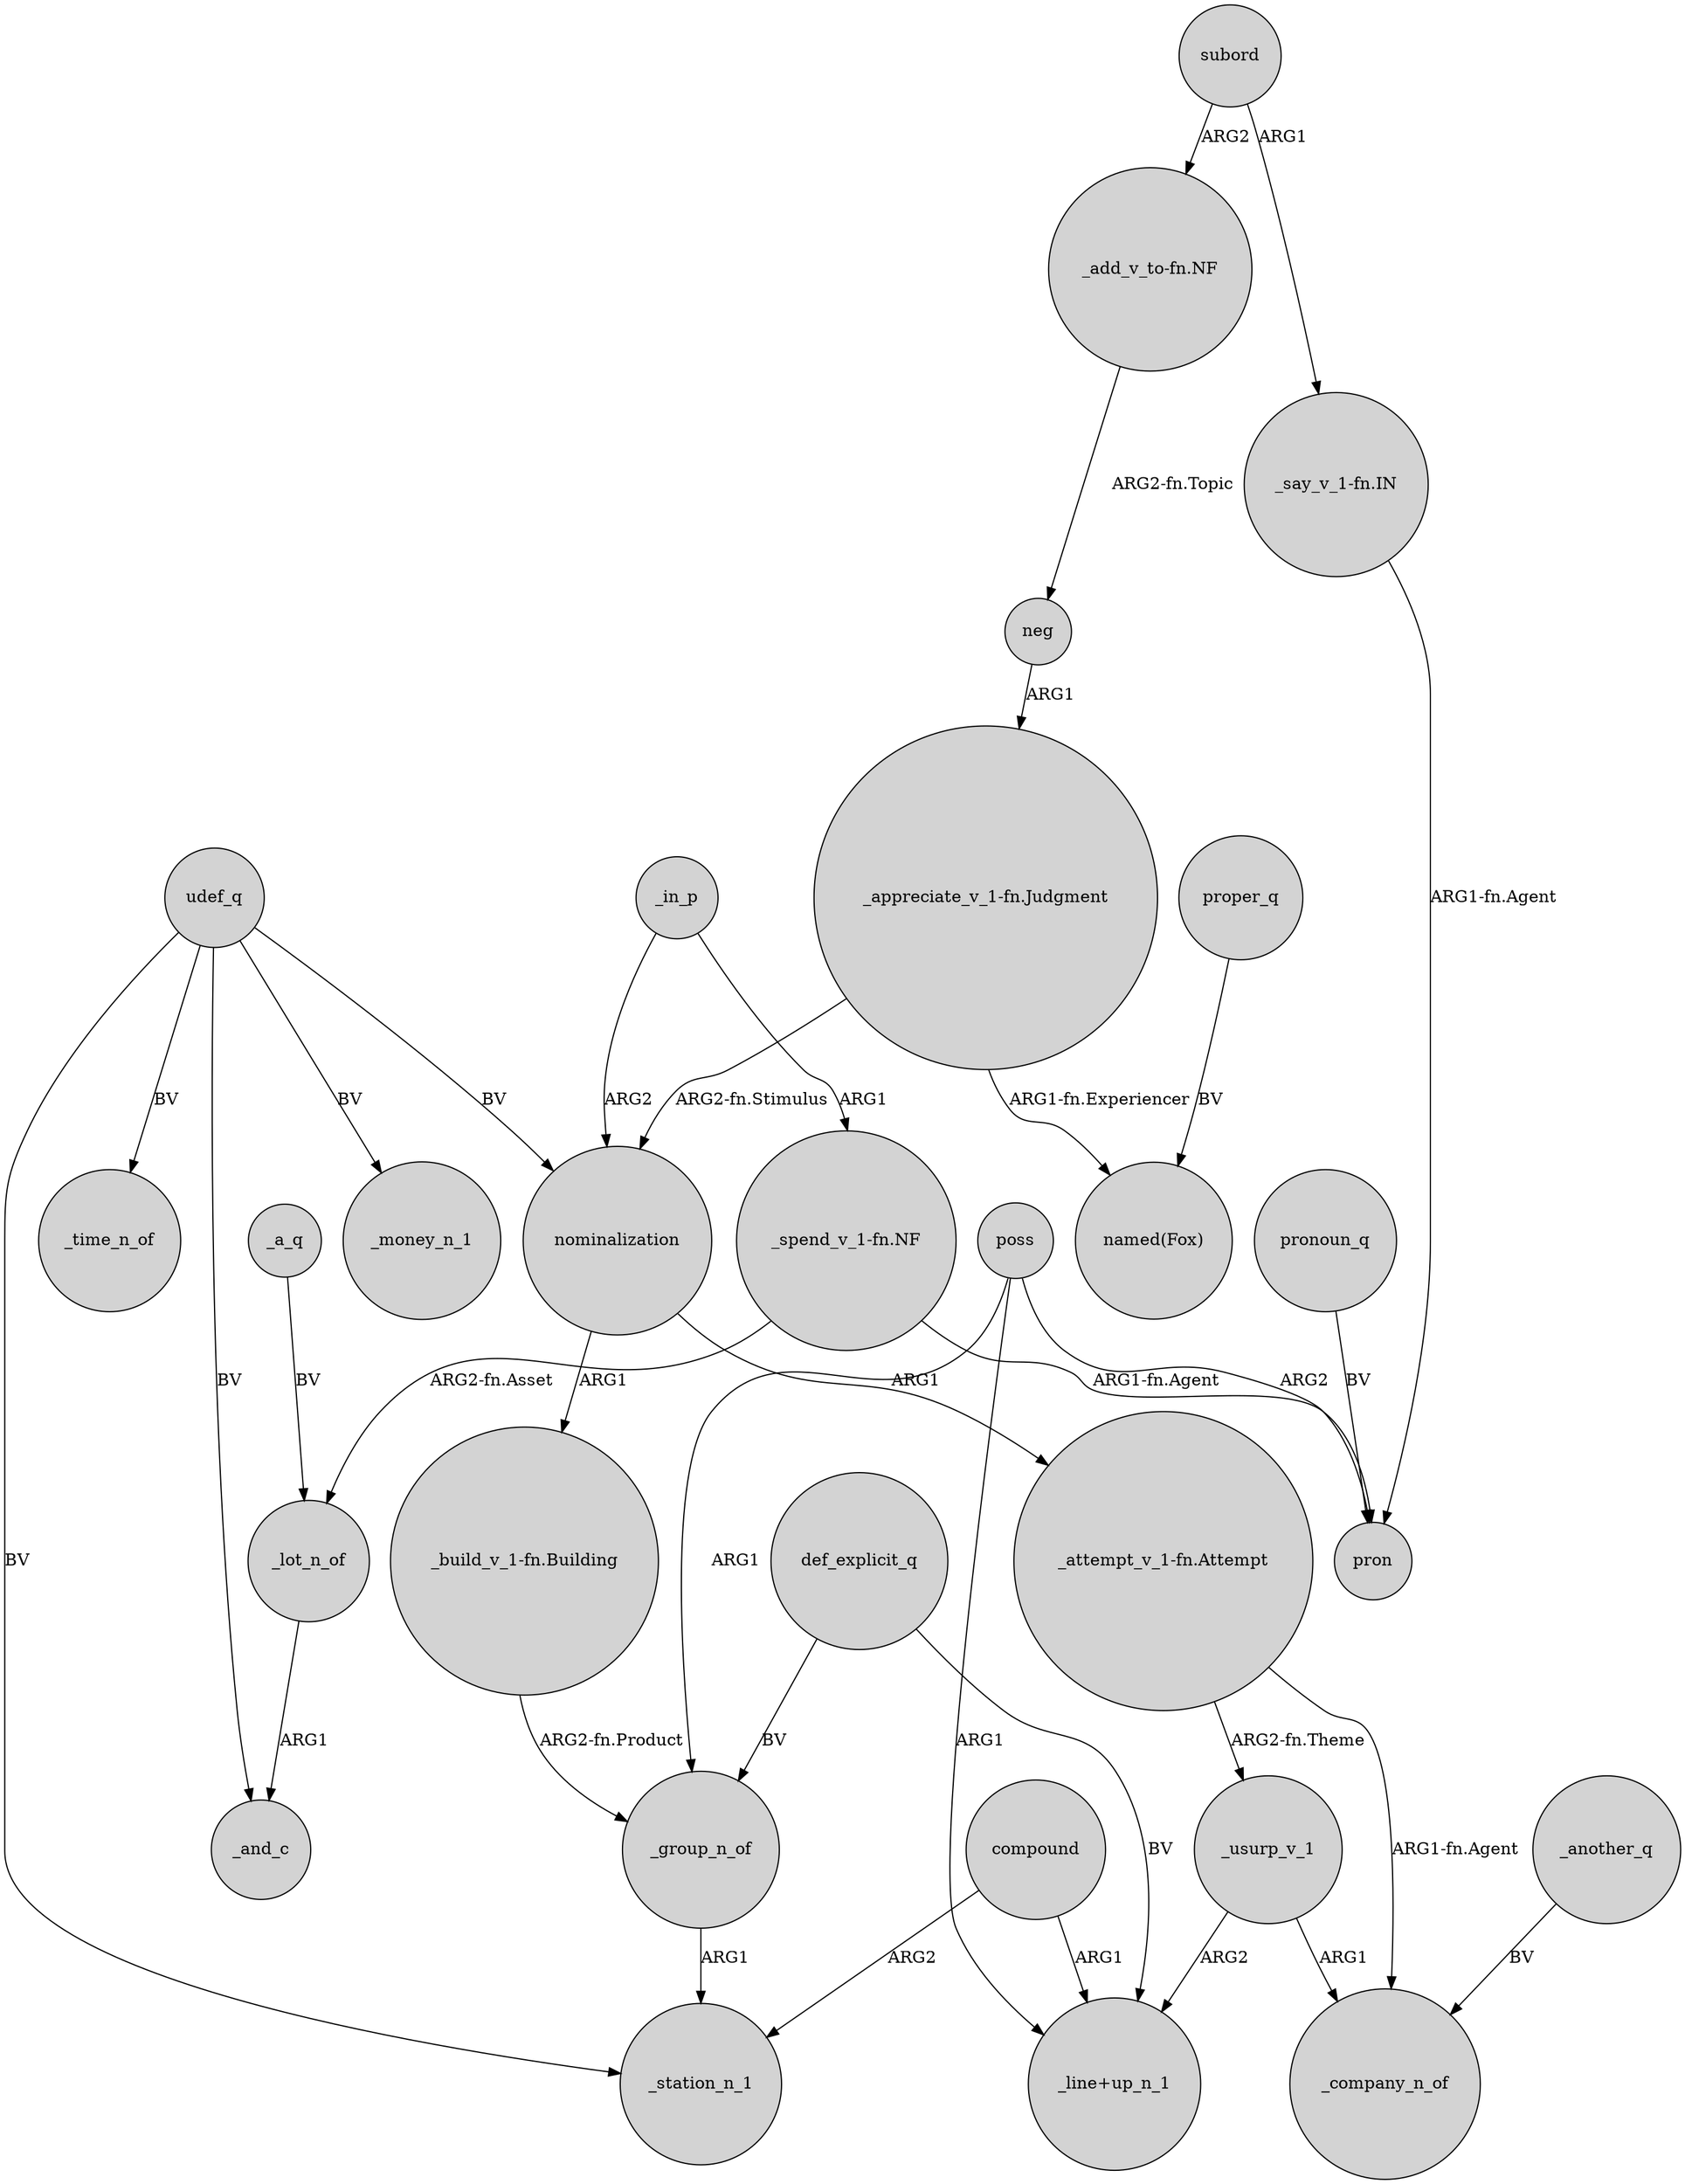 digraph {
	node [shape=circle style=filled]
	_a_q -> _lot_n_of [label=BV]
	subord -> "_add_v_to-fn.NF" [label=ARG2]
	udef_q -> _money_n_1 [label=BV]
	poss -> pron [label=ARG2]
	poss -> "_line+up_n_1" [label=ARG1]
	_usurp_v_1 -> "_line+up_n_1" [label=ARG2]
	_group_n_of -> _station_n_1 [label=ARG1]
	def_explicit_q -> _group_n_of [label=BV]
	def_explicit_q -> "_line+up_n_1" [label=BV]
	_in_p -> "_spend_v_1-fn.NF" [label=ARG1]
	"_attempt_v_1-fn.Attempt" -> _usurp_v_1 [label="ARG2-fn.Theme"]
	nominalization -> "_build_v_1-fn.Building" [label=ARG1]
	"_say_v_1-fn.IN" -> pron [label="ARG1-fn.Agent"]
	_lot_n_of -> _and_c [label=ARG1]
	proper_q -> "named(Fox)" [label=BV]
	poss -> _group_n_of [label=ARG1]
	"_appreciate_v_1-fn.Judgment" -> "named(Fox)" [label="ARG1-fn.Experiencer"]
	_usurp_v_1 -> _company_n_of [label=ARG1]
	pronoun_q -> pron [label=BV]
	"_build_v_1-fn.Building" -> _group_n_of [label="ARG2-fn.Product"]
	"_attempt_v_1-fn.Attempt" -> _company_n_of [label="ARG1-fn.Agent"]
	udef_q -> _time_n_of [label=BV]
	compound -> "_line+up_n_1" [label=ARG1]
	_another_q -> _company_n_of [label=BV]
	compound -> _station_n_1 [label=ARG2]
	subord -> "_say_v_1-fn.IN" [label=ARG1]
	"_appreciate_v_1-fn.Judgment" -> nominalization [label="ARG2-fn.Stimulus"]
	udef_q -> nominalization [label=BV]
	nominalization -> "_attempt_v_1-fn.Attempt" [label=ARG1]
	"_spend_v_1-fn.NF" -> _lot_n_of [label="ARG2-fn.Asset"]
	"_add_v_to-fn.NF" -> neg [label="ARG2-fn.Topic"]
	udef_q -> _station_n_1 [label=BV]
	_in_p -> nominalization [label=ARG2]
	udef_q -> _and_c [label=BV]
	neg -> "_appreciate_v_1-fn.Judgment" [label=ARG1]
	"_spend_v_1-fn.NF" -> pron [label="ARG1-fn.Agent"]
}
